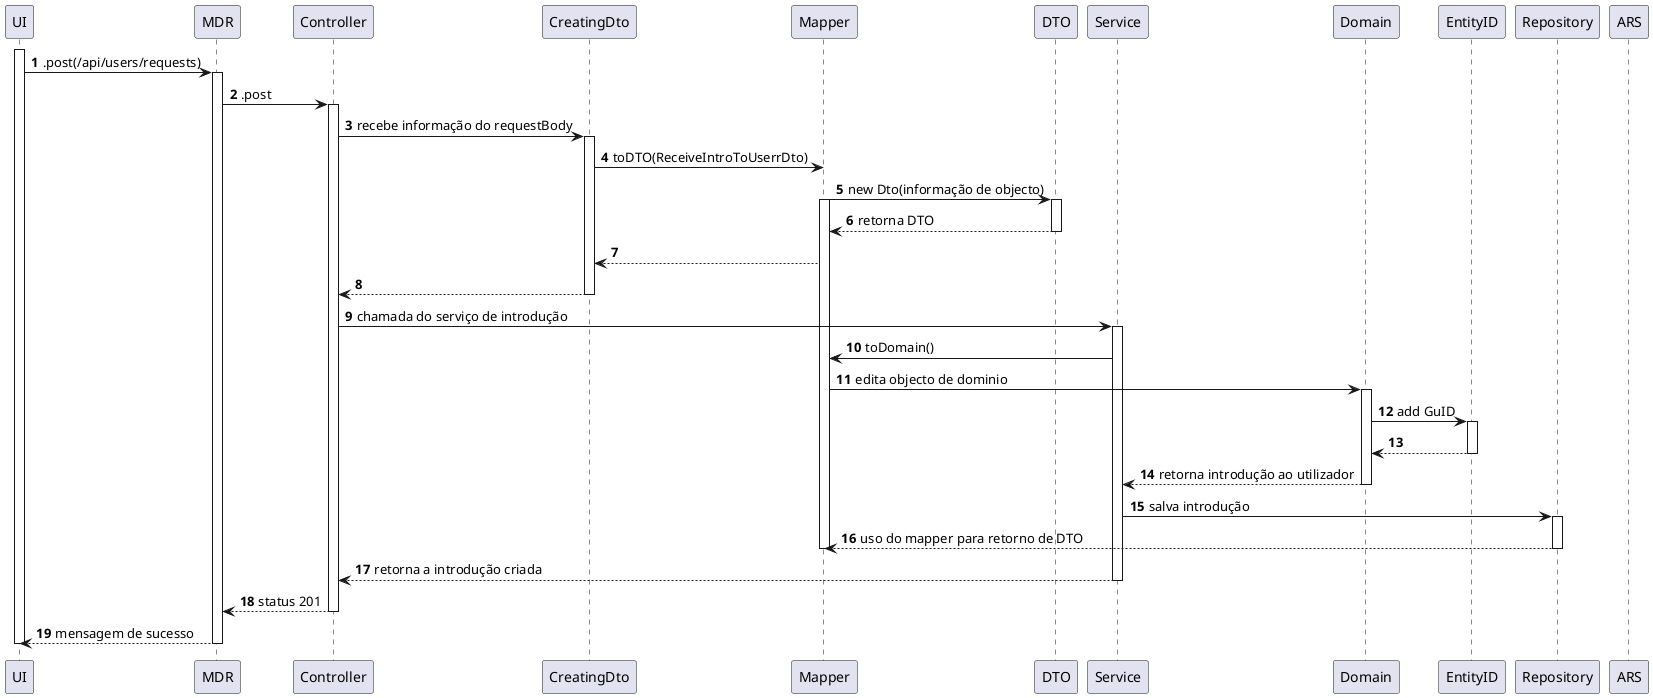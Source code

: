 @startuml
autonumber
'hide footbox

participant "UI" as ui
participant "MDR" as mdr
participant "Controller" as ctrl
participant "CreatingDto" as cdto
participant "Mapper" as mpp
participant "DTO" as dto
participant "Service" as srv
participant "Domain" as dmn
participant "EntityID" as ent
participant "Repository" as rep
participant "ARS" as ars


activate ui
ui->mdr: .post(/api/users/requests)
activate mdr
mdr->ctrl: .post
activate ctrl
ctrl->cdto: recebe informação do requestBody
activate cdto
cdto->mpp: toDTO(ReceiveIntroToUserrDto)
mpp->dto: new Dto(informação de objecto)
activate mpp
activate dto
dto-->mpp: retorna DTO
deactivate dto
mpp-->cdto:
cdto-->ctrl:
deactivate cdto
ctrl->srv: chamada do serviço de introdução
activate srv
srv->mpp: toDomain()
mpp->dmn: edita objecto de dominio
activate dmn
dmn->ent: add GuID

activate ent
ent-->dmn:
deactivate ent
dmn-->srv: retorna introdução ao utilizador
deactivate dmn
srv->rep: salva introdução
activate rep
rep-->mpp: uso do mapper para retorno de DTO
deactivate rep
deactivate mpp
srv-->ctrl: retorna a introdução criada
deactivate srv
ctrl-->mdr: status 201
deactivate ctrl
mdr-->ui: mensagem de sucesso
deactivate ui
deactivate mdr
@enduml
